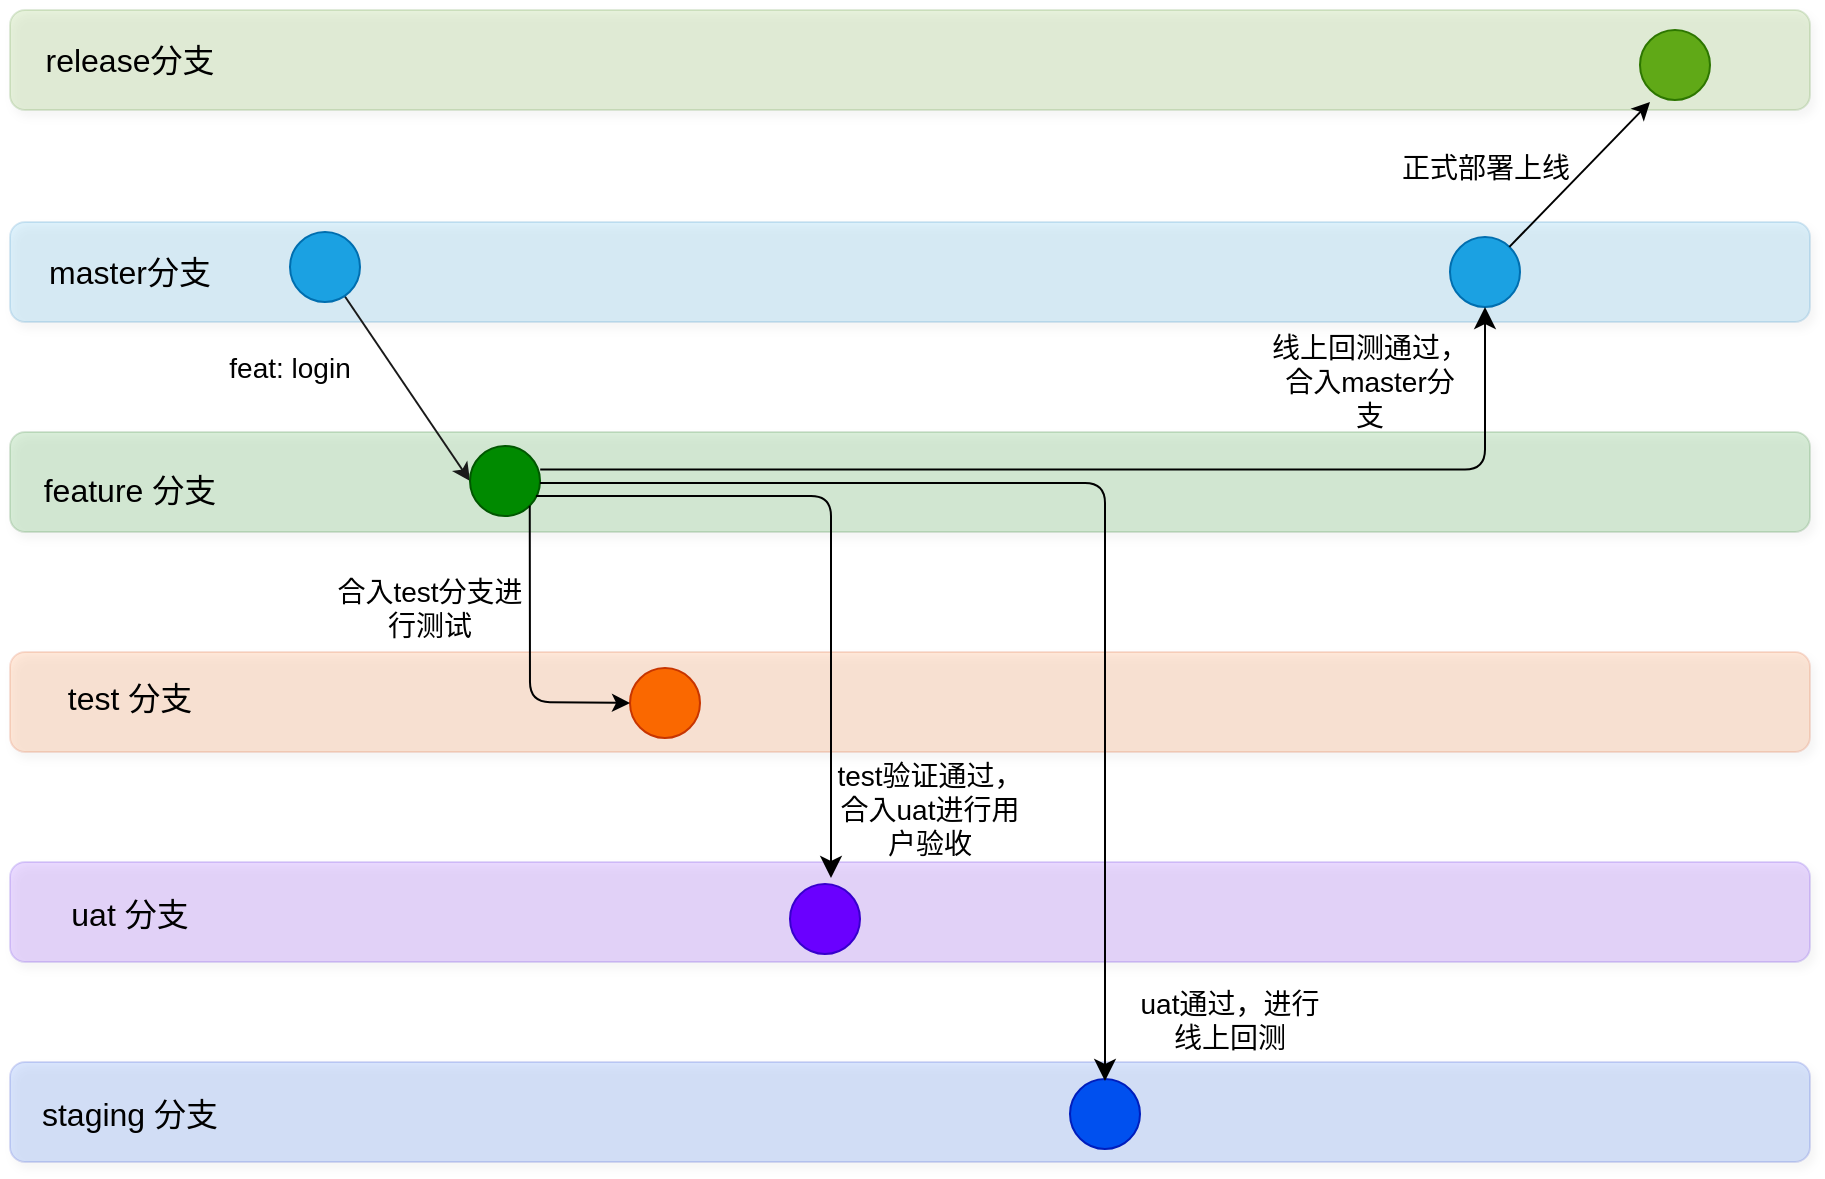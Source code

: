 <mxfile>
    <diagram id="_2VM_KgkvLaddpPTpy9z" name="第 1 页">
        <mxGraphModel dx="974" dy="1817" grid="1" gridSize="10" guides="1" tooltips="1" connect="1" arrows="1" fold="1" page="1" pageScale="1" pageWidth="827" pageHeight="1169" background="#ffffff" math="0" shadow="0">
            <root>
                <mxCell id="0"/>
                <mxCell id="1" parent="0"/>
                <mxCell id="27" value="" style="rounded=1;whiteSpace=wrap;html=1;strokeColor=#3700CC;fontSize=16;fontColor=#ffffff;fillColor=#6a00ff;opacity=15;shadow=1;" parent="1" vertex="1">
                    <mxGeometry x="10" y="360" width="900" height="50" as="geometry"/>
                </mxCell>
                <mxCell id="26" value="" style="rounded=1;whiteSpace=wrap;html=1;strokeColor=#C73500;fontSize=16;fontColor=#000000;fillColor=#fa6800;opacity=15;shadow=1;" parent="1" vertex="1">
                    <mxGeometry x="10" y="255" width="900" height="50" as="geometry"/>
                </mxCell>
                <mxCell id="24" value="" style="rounded=1;whiteSpace=wrap;html=1;strokeColor=#006EAF;fontSize=16;fontColor=#ffffff;fillColor=#1ba1e2;opacity=15;shadow=1;" parent="1" vertex="1">
                    <mxGeometry x="10" y="40" width="900" height="50" as="geometry"/>
                </mxCell>
                <mxCell id="25" value="" style="rounded=1;whiteSpace=wrap;html=1;strokeColor=#005700;fontSize=16;fontColor=#ffffff;fillColor=#008a00;opacity=15;shadow=1;" parent="1" vertex="1">
                    <mxGeometry x="10" y="145" width="900" height="50" as="geometry"/>
                </mxCell>
                <mxCell id="2" value="master分支" style="text;html=1;strokeColor=none;fillColor=none;align=center;verticalAlign=middle;whiteSpace=wrap;rounded=0;fontColor=#000000;fontSize=16;" parent="1" vertex="1">
                    <mxGeometry x="10" y="50" width="120" height="30" as="geometry"/>
                </mxCell>
                <mxCell id="6" value="" style="edgeStyle=none;html=1;fontSize=16;fontColor=#000000;entryX=0;entryY=0.5;entryDx=0;entryDy=0;strokeColor=#1A1A1A;" parent="1" source="3" target="5" edge="1">
                    <mxGeometry relative="1" as="geometry"/>
                </mxCell>
                <mxCell id="3" value="" style="ellipse;whiteSpace=wrap;html=1;aspect=fixed;fontSize=16;fontColor=#ffffff;fillColor=#1ba1e2;strokeColor=#006EAF;" parent="1" vertex="1">
                    <mxGeometry x="150" y="45" width="35" height="35" as="geometry"/>
                </mxCell>
                <mxCell id="4" value="feature 分支" style="text;html=1;strokeColor=none;fillColor=none;align=center;verticalAlign=middle;whiteSpace=wrap;rounded=0;fontColor=#000000;fontSize=16;" parent="1" vertex="1">
                    <mxGeometry x="10" y="159" width="120" height="30" as="geometry"/>
                </mxCell>
                <mxCell id="5" value="" style="ellipse;whiteSpace=wrap;html=1;aspect=fixed;fontSize=16;fontColor=#ffffff;fillColor=#008a00;strokeColor=#005700;" parent="1" vertex="1">
                    <mxGeometry x="240" y="152" width="35" height="35" as="geometry"/>
                </mxCell>
                <mxCell id="7" value="feat: login" style="text;html=1;strokeColor=none;fillColor=none;align=center;verticalAlign=middle;whiteSpace=wrap;rounded=0;fontSize=14;fontColor=#000000;" parent="1" vertex="1">
                    <mxGeometry x="100" y="100" width="100" height="25" as="geometry"/>
                </mxCell>
                <mxCell id="12" value="test 分支" style="text;html=1;strokeColor=none;fillColor=none;align=center;verticalAlign=middle;whiteSpace=wrap;rounded=0;fontColor=#000000;fontSize=16;" parent="1" vertex="1">
                    <mxGeometry x="10" y="263" width="120" height="30" as="geometry"/>
                </mxCell>
                <mxCell id="13" value="" style="ellipse;whiteSpace=wrap;html=1;aspect=fixed;fontSize=16;fontColor=#000000;fillColor=#fa6800;strokeColor=#C73500;" parent="1" vertex="1">
                    <mxGeometry x="320" y="263" width="35" height="35" as="geometry"/>
                </mxCell>
                <mxCell id="16" value="uat 分支" style="text;html=1;strokeColor=none;fillColor=none;align=center;verticalAlign=middle;whiteSpace=wrap;rounded=0;fontColor=#000000;fontSize=16;" parent="1" vertex="1">
                    <mxGeometry x="10" y="371" width="120" height="30" as="geometry"/>
                </mxCell>
                <mxCell id="17" value="" style="ellipse;whiteSpace=wrap;html=1;aspect=fixed;fontSize=16;fontColor=#ffffff;fillColor=#6a00ff;strokeColor=#3700CC;" parent="1" vertex="1">
                    <mxGeometry x="400" y="371" width="35" height="35" as="geometry"/>
                </mxCell>
                <mxCell id="21" value="" style="ellipse;whiteSpace=wrap;html=1;aspect=fixed;fontSize=16;fontColor=#ffffff;fillColor=#1ba1e2;strokeColor=#006EAF;" parent="1" vertex="1">
                    <mxGeometry x="730" y="47.5" width="35" height="35" as="geometry"/>
                </mxCell>
                <mxCell id="29" value="" style="endArrow=classic;html=1;exitX=1;exitY=1;exitDx=0;exitDy=0;strokeColor=#000000;entryX=0;entryY=0.5;entryDx=0;entryDy=0;" parent="1" source="5" target="13" edge="1">
                    <mxGeometry width="50" height="50" relative="1" as="geometry">
                        <mxPoint x="330" y="240" as="sourcePoint"/>
                        <mxPoint x="320" y="270" as="targetPoint"/>
                        <Array as="points">
                            <mxPoint x="270" y="280"/>
                        </Array>
                    </mxGeometry>
                </mxCell>
                <mxCell id="30" value="合入test分支进行测试" style="text;html=1;strokeColor=none;fillColor=none;align=center;verticalAlign=middle;whiteSpace=wrap;rounded=0;fontSize=14;fontColor=#000000;" parent="1" vertex="1">
                    <mxGeometry x="170" y="220" width="100" height="25" as="geometry"/>
                </mxCell>
                <mxCell id="31" value="" style="edgeStyle=segmentEdgeStyle;endArrow=classic;html=1;rounded=1;endSize=8;startSize=8;strokeColor=#000000;entryX=0.5;entryY=0;entryDx=0;entryDy=0;" parent="1" edge="1">
                    <mxGeometry width="50" height="50" relative="1" as="geometry">
                        <mxPoint x="273" y="177" as="sourcePoint"/>
                        <mxPoint x="420.5" y="368" as="targetPoint"/>
                    </mxGeometry>
                </mxCell>
                <mxCell id="33" value="test验证通过，合入uat进行用户验收" style="text;html=1;strokeColor=none;fillColor=none;align=center;verticalAlign=middle;whiteSpace=wrap;rounded=0;fontSize=14;fontColor=#000000;" parent="1" vertex="1">
                    <mxGeometry x="420" y="266" width="100" height="135" as="geometry"/>
                </mxCell>
                <mxCell id="34" value="" style="rounded=1;whiteSpace=wrap;html=1;strokeColor=#001DBC;fontSize=16;fontColor=#ffffff;fillColor=#0050ef;opacity=15;shadow=1;" parent="1" vertex="1">
                    <mxGeometry x="10" y="460" width="900" height="50" as="geometry"/>
                </mxCell>
                <mxCell id="35" value="staging 分支" style="text;html=1;strokeColor=none;fillColor=none;align=center;verticalAlign=middle;whiteSpace=wrap;rounded=0;fontColor=#000000;fontSize=16;" parent="1" vertex="1">
                    <mxGeometry x="10" y="471" width="120" height="30" as="geometry"/>
                </mxCell>
                <mxCell id="36" value="" style="ellipse;whiteSpace=wrap;html=1;aspect=fixed;fontSize=16;fontColor=#ffffff;fillColor=#0050ef;strokeColor=#001DBC;" parent="1" vertex="1">
                    <mxGeometry x="540" y="468.5" width="35" height="35" as="geometry"/>
                </mxCell>
                <mxCell id="41" value="" style="edgeStyle=segmentEdgeStyle;endArrow=classic;html=1;rounded=1;endSize=8;startSize=8;strokeColor=#000000;entryX=0.5;entryY=0;entryDx=0;entryDy=0;exitX=1;exitY=0.5;exitDx=0;exitDy=0;" parent="1" edge="1">
                    <mxGeometry width="50" height="50" relative="1" as="geometry">
                        <mxPoint x="275" y="170.5" as="sourcePoint"/>
                        <mxPoint x="557.5" y="469.5" as="targetPoint"/>
                    </mxGeometry>
                </mxCell>
                <mxCell id="42" value="uat通过，进行线上回测" style="text;html=1;strokeColor=none;fillColor=none;align=center;verticalAlign=middle;whiteSpace=wrap;rounded=0;fontSize=14;fontColor=#000000;" parent="1" vertex="1">
                    <mxGeometry x="570" y="371" width="100" height="135" as="geometry"/>
                </mxCell>
                <mxCell id="43" value="" style="edgeStyle=segmentEdgeStyle;endArrow=classic;html=1;rounded=1;endSize=8;startSize=8;strokeColor=#000000;exitX=1.003;exitY=0.337;exitDx=0;exitDy=0;exitPerimeter=0;" parent="1" source="5" target="21" edge="1">
                    <mxGeometry width="50" height="50" relative="1" as="geometry">
                        <mxPoint x="270" y="170" as="sourcePoint"/>
                        <mxPoint x="530" y="210" as="targetPoint"/>
                    </mxGeometry>
                </mxCell>
                <mxCell id="44" value="线上回测通过，合入master分支" style="text;html=1;strokeColor=none;fillColor=none;align=center;verticalAlign=middle;whiteSpace=wrap;rounded=0;fontSize=14;fontColor=#000000;" parent="1" vertex="1">
                    <mxGeometry x="640" y="52" width="100" height="135" as="geometry"/>
                </mxCell>
                <mxCell id="45" value="" style="rounded=1;whiteSpace=wrap;html=1;strokeColor=#2D7600;fontSize=16;fontColor=#ffffff;fillColor=#60a917;opacity=15;shadow=1;" parent="1" vertex="1">
                    <mxGeometry x="10" y="-66" width="900" height="50" as="geometry"/>
                </mxCell>
                <mxCell id="46" value="release分支" style="text;html=1;strokeColor=none;fillColor=none;align=center;verticalAlign=middle;whiteSpace=wrap;rounded=0;fontColor=#000000;fontSize=16;" parent="1" vertex="1">
                    <mxGeometry x="10" y="-56" width="120" height="30" as="geometry"/>
                </mxCell>
                <mxCell id="47" value="" style="ellipse;whiteSpace=wrap;html=1;aspect=fixed;fontSize=16;fontColor=#ffffff;fillColor=#60a917;strokeColor=#2D7600;" parent="1" vertex="1">
                    <mxGeometry x="825" y="-56" width="35" height="35" as="geometry"/>
                </mxCell>
                <mxCell id="48" value="" style="endArrow=classic;html=1;rounded=1;strokeColor=#000000;" parent="1" source="21" edge="1">
                    <mxGeometry width="50" height="50" relative="1" as="geometry">
                        <mxPoint x="520" y="190" as="sourcePoint"/>
                        <mxPoint x="830" y="-20" as="targetPoint"/>
                    </mxGeometry>
                </mxCell>
                <mxCell id="49" value="正式部署上线" style="text;html=1;strokeColor=none;fillColor=none;align=center;verticalAlign=middle;whiteSpace=wrap;rounded=0;fontSize=14;fontColor=#000000;" parent="1" vertex="1">
                    <mxGeometry x="697.5" y="-55" width="100" height="135" as="geometry"/>
                </mxCell>
            </root>
        </mxGraphModel>
    </diagram>
</mxfile>